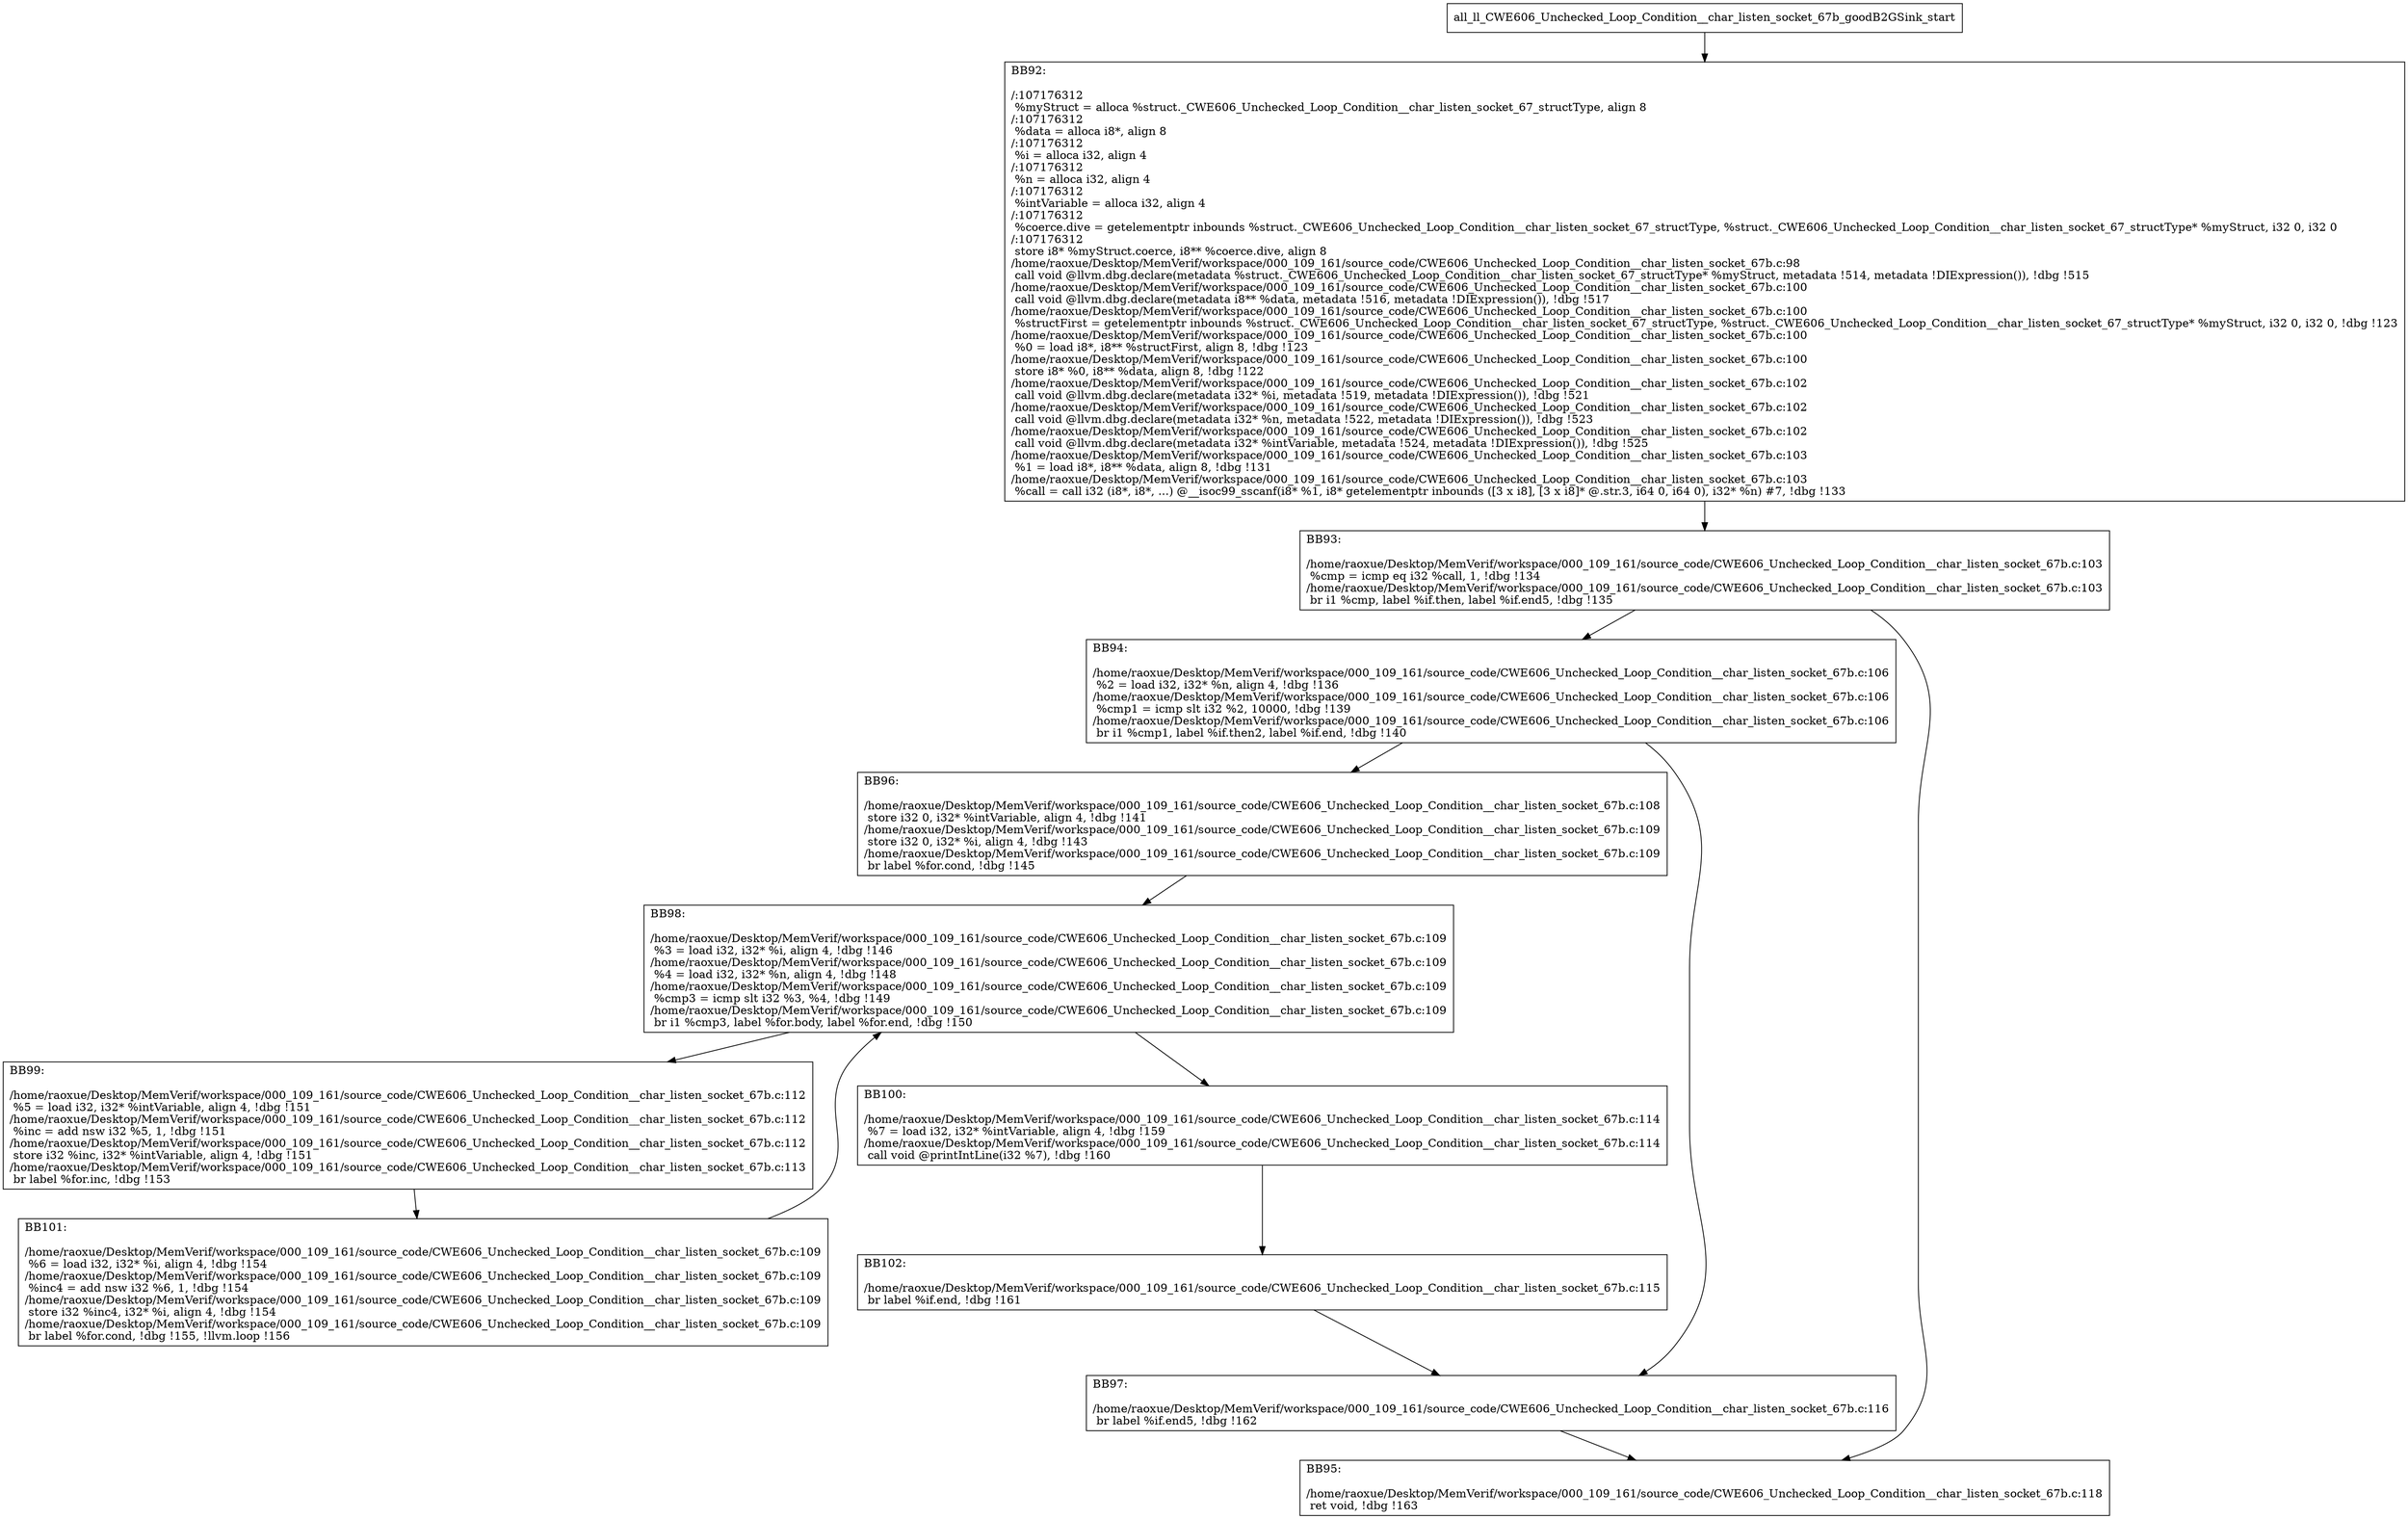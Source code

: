 digraph "CFG for'all_ll_CWE606_Unchecked_Loop_Condition__char_listen_socket_67b_goodB2GSink' function" {
	BBall_ll_CWE606_Unchecked_Loop_Condition__char_listen_socket_67b_goodB2GSink_start[shape=record,label="{all_ll_CWE606_Unchecked_Loop_Condition__char_listen_socket_67b_goodB2GSink_start}"];
	BBall_ll_CWE606_Unchecked_Loop_Condition__char_listen_socket_67b_goodB2GSink_start-> all_ll_CWE606_Unchecked_Loop_Condition__char_listen_socket_67b_goodB2GSinkBB92;
	all_ll_CWE606_Unchecked_Loop_Condition__char_listen_socket_67b_goodB2GSinkBB92 [shape=record, label="{BB92:\l\l/:107176312\l
  %myStruct = alloca %struct._CWE606_Unchecked_Loop_Condition__char_listen_socket_67_structType, align 8\l
/:107176312\l
  %data = alloca i8*, align 8\l
/:107176312\l
  %i = alloca i32, align 4\l
/:107176312\l
  %n = alloca i32, align 4\l
/:107176312\l
  %intVariable = alloca i32, align 4\l
/:107176312\l
  %coerce.dive = getelementptr inbounds %struct._CWE606_Unchecked_Loop_Condition__char_listen_socket_67_structType, %struct._CWE606_Unchecked_Loop_Condition__char_listen_socket_67_structType* %myStruct, i32 0, i32 0\l
/:107176312\l
  store i8* %myStruct.coerce, i8** %coerce.dive, align 8\l
/home/raoxue/Desktop/MemVerif/workspace/000_109_161/source_code/CWE606_Unchecked_Loop_Condition__char_listen_socket_67b.c:98\l
  call void @llvm.dbg.declare(metadata %struct._CWE606_Unchecked_Loop_Condition__char_listen_socket_67_structType* %myStruct, metadata !514, metadata !DIExpression()), !dbg !515\l
/home/raoxue/Desktop/MemVerif/workspace/000_109_161/source_code/CWE606_Unchecked_Loop_Condition__char_listen_socket_67b.c:100\l
  call void @llvm.dbg.declare(metadata i8** %data, metadata !516, metadata !DIExpression()), !dbg !517\l
/home/raoxue/Desktop/MemVerif/workspace/000_109_161/source_code/CWE606_Unchecked_Loop_Condition__char_listen_socket_67b.c:100\l
  %structFirst = getelementptr inbounds %struct._CWE606_Unchecked_Loop_Condition__char_listen_socket_67_structType, %struct._CWE606_Unchecked_Loop_Condition__char_listen_socket_67_structType* %myStruct, i32 0, i32 0, !dbg !123\l
/home/raoxue/Desktop/MemVerif/workspace/000_109_161/source_code/CWE606_Unchecked_Loop_Condition__char_listen_socket_67b.c:100\l
  %0 = load i8*, i8** %structFirst, align 8, !dbg !123\l
/home/raoxue/Desktop/MemVerif/workspace/000_109_161/source_code/CWE606_Unchecked_Loop_Condition__char_listen_socket_67b.c:100\l
  store i8* %0, i8** %data, align 8, !dbg !122\l
/home/raoxue/Desktop/MemVerif/workspace/000_109_161/source_code/CWE606_Unchecked_Loop_Condition__char_listen_socket_67b.c:102\l
  call void @llvm.dbg.declare(metadata i32* %i, metadata !519, metadata !DIExpression()), !dbg !521\l
/home/raoxue/Desktop/MemVerif/workspace/000_109_161/source_code/CWE606_Unchecked_Loop_Condition__char_listen_socket_67b.c:102\l
  call void @llvm.dbg.declare(metadata i32* %n, metadata !522, metadata !DIExpression()), !dbg !523\l
/home/raoxue/Desktop/MemVerif/workspace/000_109_161/source_code/CWE606_Unchecked_Loop_Condition__char_listen_socket_67b.c:102\l
  call void @llvm.dbg.declare(metadata i32* %intVariable, metadata !524, metadata !DIExpression()), !dbg !525\l
/home/raoxue/Desktop/MemVerif/workspace/000_109_161/source_code/CWE606_Unchecked_Loop_Condition__char_listen_socket_67b.c:103\l
  %1 = load i8*, i8** %data, align 8, !dbg !131\l
/home/raoxue/Desktop/MemVerif/workspace/000_109_161/source_code/CWE606_Unchecked_Loop_Condition__char_listen_socket_67b.c:103\l
  %call = call i32 (i8*, i8*, ...) @__isoc99_sscanf(i8* %1, i8* getelementptr inbounds ([3 x i8], [3 x i8]* @.str.3, i64 0, i64 0), i32* %n) #7, !dbg !133\l
}"];
	all_ll_CWE606_Unchecked_Loop_Condition__char_listen_socket_67b_goodB2GSinkBB92-> all_ll_CWE606_Unchecked_Loop_Condition__char_listen_socket_67b_goodB2GSinkBB93;
	all_ll_CWE606_Unchecked_Loop_Condition__char_listen_socket_67b_goodB2GSinkBB93 [shape=record, label="{BB93:\l\l/home/raoxue/Desktop/MemVerif/workspace/000_109_161/source_code/CWE606_Unchecked_Loop_Condition__char_listen_socket_67b.c:103\l
  %cmp = icmp eq i32 %call, 1, !dbg !134\l
/home/raoxue/Desktop/MemVerif/workspace/000_109_161/source_code/CWE606_Unchecked_Loop_Condition__char_listen_socket_67b.c:103\l
  br i1 %cmp, label %if.then, label %if.end5, !dbg !135\l
}"];
	all_ll_CWE606_Unchecked_Loop_Condition__char_listen_socket_67b_goodB2GSinkBB93-> all_ll_CWE606_Unchecked_Loop_Condition__char_listen_socket_67b_goodB2GSinkBB94;
	all_ll_CWE606_Unchecked_Loop_Condition__char_listen_socket_67b_goodB2GSinkBB93-> all_ll_CWE606_Unchecked_Loop_Condition__char_listen_socket_67b_goodB2GSinkBB95;
	all_ll_CWE606_Unchecked_Loop_Condition__char_listen_socket_67b_goodB2GSinkBB94 [shape=record, label="{BB94:\l\l/home/raoxue/Desktop/MemVerif/workspace/000_109_161/source_code/CWE606_Unchecked_Loop_Condition__char_listen_socket_67b.c:106\l
  %2 = load i32, i32* %n, align 4, !dbg !136\l
/home/raoxue/Desktop/MemVerif/workspace/000_109_161/source_code/CWE606_Unchecked_Loop_Condition__char_listen_socket_67b.c:106\l
  %cmp1 = icmp slt i32 %2, 10000, !dbg !139\l
/home/raoxue/Desktop/MemVerif/workspace/000_109_161/source_code/CWE606_Unchecked_Loop_Condition__char_listen_socket_67b.c:106\l
  br i1 %cmp1, label %if.then2, label %if.end, !dbg !140\l
}"];
	all_ll_CWE606_Unchecked_Loop_Condition__char_listen_socket_67b_goodB2GSinkBB94-> all_ll_CWE606_Unchecked_Loop_Condition__char_listen_socket_67b_goodB2GSinkBB96;
	all_ll_CWE606_Unchecked_Loop_Condition__char_listen_socket_67b_goodB2GSinkBB94-> all_ll_CWE606_Unchecked_Loop_Condition__char_listen_socket_67b_goodB2GSinkBB97;
	all_ll_CWE606_Unchecked_Loop_Condition__char_listen_socket_67b_goodB2GSinkBB96 [shape=record, label="{BB96:\l\l/home/raoxue/Desktop/MemVerif/workspace/000_109_161/source_code/CWE606_Unchecked_Loop_Condition__char_listen_socket_67b.c:108\l
  store i32 0, i32* %intVariable, align 4, !dbg !141\l
/home/raoxue/Desktop/MemVerif/workspace/000_109_161/source_code/CWE606_Unchecked_Loop_Condition__char_listen_socket_67b.c:109\l
  store i32 0, i32* %i, align 4, !dbg !143\l
/home/raoxue/Desktop/MemVerif/workspace/000_109_161/source_code/CWE606_Unchecked_Loop_Condition__char_listen_socket_67b.c:109\l
  br label %for.cond, !dbg !145\l
}"];
	all_ll_CWE606_Unchecked_Loop_Condition__char_listen_socket_67b_goodB2GSinkBB96-> all_ll_CWE606_Unchecked_Loop_Condition__char_listen_socket_67b_goodB2GSinkBB98;
	all_ll_CWE606_Unchecked_Loop_Condition__char_listen_socket_67b_goodB2GSinkBB98 [shape=record, label="{BB98:\l\l/home/raoxue/Desktop/MemVerif/workspace/000_109_161/source_code/CWE606_Unchecked_Loop_Condition__char_listen_socket_67b.c:109\l
  %3 = load i32, i32* %i, align 4, !dbg !146\l
/home/raoxue/Desktop/MemVerif/workspace/000_109_161/source_code/CWE606_Unchecked_Loop_Condition__char_listen_socket_67b.c:109\l
  %4 = load i32, i32* %n, align 4, !dbg !148\l
/home/raoxue/Desktop/MemVerif/workspace/000_109_161/source_code/CWE606_Unchecked_Loop_Condition__char_listen_socket_67b.c:109\l
  %cmp3 = icmp slt i32 %3, %4, !dbg !149\l
/home/raoxue/Desktop/MemVerif/workspace/000_109_161/source_code/CWE606_Unchecked_Loop_Condition__char_listen_socket_67b.c:109\l
  br i1 %cmp3, label %for.body, label %for.end, !dbg !150\l
}"];
	all_ll_CWE606_Unchecked_Loop_Condition__char_listen_socket_67b_goodB2GSinkBB98-> all_ll_CWE606_Unchecked_Loop_Condition__char_listen_socket_67b_goodB2GSinkBB99;
	all_ll_CWE606_Unchecked_Loop_Condition__char_listen_socket_67b_goodB2GSinkBB98-> all_ll_CWE606_Unchecked_Loop_Condition__char_listen_socket_67b_goodB2GSinkBB100;
	all_ll_CWE606_Unchecked_Loop_Condition__char_listen_socket_67b_goodB2GSinkBB99 [shape=record, label="{BB99:\l\l/home/raoxue/Desktop/MemVerif/workspace/000_109_161/source_code/CWE606_Unchecked_Loop_Condition__char_listen_socket_67b.c:112\l
  %5 = load i32, i32* %intVariable, align 4, !dbg !151\l
/home/raoxue/Desktop/MemVerif/workspace/000_109_161/source_code/CWE606_Unchecked_Loop_Condition__char_listen_socket_67b.c:112\l
  %inc = add nsw i32 %5, 1, !dbg !151\l
/home/raoxue/Desktop/MemVerif/workspace/000_109_161/source_code/CWE606_Unchecked_Loop_Condition__char_listen_socket_67b.c:112\l
  store i32 %inc, i32* %intVariable, align 4, !dbg !151\l
/home/raoxue/Desktop/MemVerif/workspace/000_109_161/source_code/CWE606_Unchecked_Loop_Condition__char_listen_socket_67b.c:113\l
  br label %for.inc, !dbg !153\l
}"];
	all_ll_CWE606_Unchecked_Loop_Condition__char_listen_socket_67b_goodB2GSinkBB99-> all_ll_CWE606_Unchecked_Loop_Condition__char_listen_socket_67b_goodB2GSinkBB101;
	all_ll_CWE606_Unchecked_Loop_Condition__char_listen_socket_67b_goodB2GSinkBB101 [shape=record, label="{BB101:\l\l/home/raoxue/Desktop/MemVerif/workspace/000_109_161/source_code/CWE606_Unchecked_Loop_Condition__char_listen_socket_67b.c:109\l
  %6 = load i32, i32* %i, align 4, !dbg !154\l
/home/raoxue/Desktop/MemVerif/workspace/000_109_161/source_code/CWE606_Unchecked_Loop_Condition__char_listen_socket_67b.c:109\l
  %inc4 = add nsw i32 %6, 1, !dbg !154\l
/home/raoxue/Desktop/MemVerif/workspace/000_109_161/source_code/CWE606_Unchecked_Loop_Condition__char_listen_socket_67b.c:109\l
  store i32 %inc4, i32* %i, align 4, !dbg !154\l
/home/raoxue/Desktop/MemVerif/workspace/000_109_161/source_code/CWE606_Unchecked_Loop_Condition__char_listen_socket_67b.c:109\l
  br label %for.cond, !dbg !155, !llvm.loop !156\l
}"];
	all_ll_CWE606_Unchecked_Loop_Condition__char_listen_socket_67b_goodB2GSinkBB101-> all_ll_CWE606_Unchecked_Loop_Condition__char_listen_socket_67b_goodB2GSinkBB98;
	all_ll_CWE606_Unchecked_Loop_Condition__char_listen_socket_67b_goodB2GSinkBB100 [shape=record, label="{BB100:\l\l/home/raoxue/Desktop/MemVerif/workspace/000_109_161/source_code/CWE606_Unchecked_Loop_Condition__char_listen_socket_67b.c:114\l
  %7 = load i32, i32* %intVariable, align 4, !dbg !159\l
/home/raoxue/Desktop/MemVerif/workspace/000_109_161/source_code/CWE606_Unchecked_Loop_Condition__char_listen_socket_67b.c:114\l
  call void @printIntLine(i32 %7), !dbg !160\l
}"];
	all_ll_CWE606_Unchecked_Loop_Condition__char_listen_socket_67b_goodB2GSinkBB100-> all_ll_CWE606_Unchecked_Loop_Condition__char_listen_socket_67b_goodB2GSinkBB102;
	all_ll_CWE606_Unchecked_Loop_Condition__char_listen_socket_67b_goodB2GSinkBB102 [shape=record, label="{BB102:\l\l/home/raoxue/Desktop/MemVerif/workspace/000_109_161/source_code/CWE606_Unchecked_Loop_Condition__char_listen_socket_67b.c:115\l
  br label %if.end, !dbg !161\l
}"];
	all_ll_CWE606_Unchecked_Loop_Condition__char_listen_socket_67b_goodB2GSinkBB102-> all_ll_CWE606_Unchecked_Loop_Condition__char_listen_socket_67b_goodB2GSinkBB97;
	all_ll_CWE606_Unchecked_Loop_Condition__char_listen_socket_67b_goodB2GSinkBB97 [shape=record, label="{BB97:\l\l/home/raoxue/Desktop/MemVerif/workspace/000_109_161/source_code/CWE606_Unchecked_Loop_Condition__char_listen_socket_67b.c:116\l
  br label %if.end5, !dbg !162\l
}"];
	all_ll_CWE606_Unchecked_Loop_Condition__char_listen_socket_67b_goodB2GSinkBB97-> all_ll_CWE606_Unchecked_Loop_Condition__char_listen_socket_67b_goodB2GSinkBB95;
	all_ll_CWE606_Unchecked_Loop_Condition__char_listen_socket_67b_goodB2GSinkBB95 [shape=record, label="{BB95:\l\l/home/raoxue/Desktop/MemVerif/workspace/000_109_161/source_code/CWE606_Unchecked_Loop_Condition__char_listen_socket_67b.c:118\l
  ret void, !dbg !163\l
}"];
}
